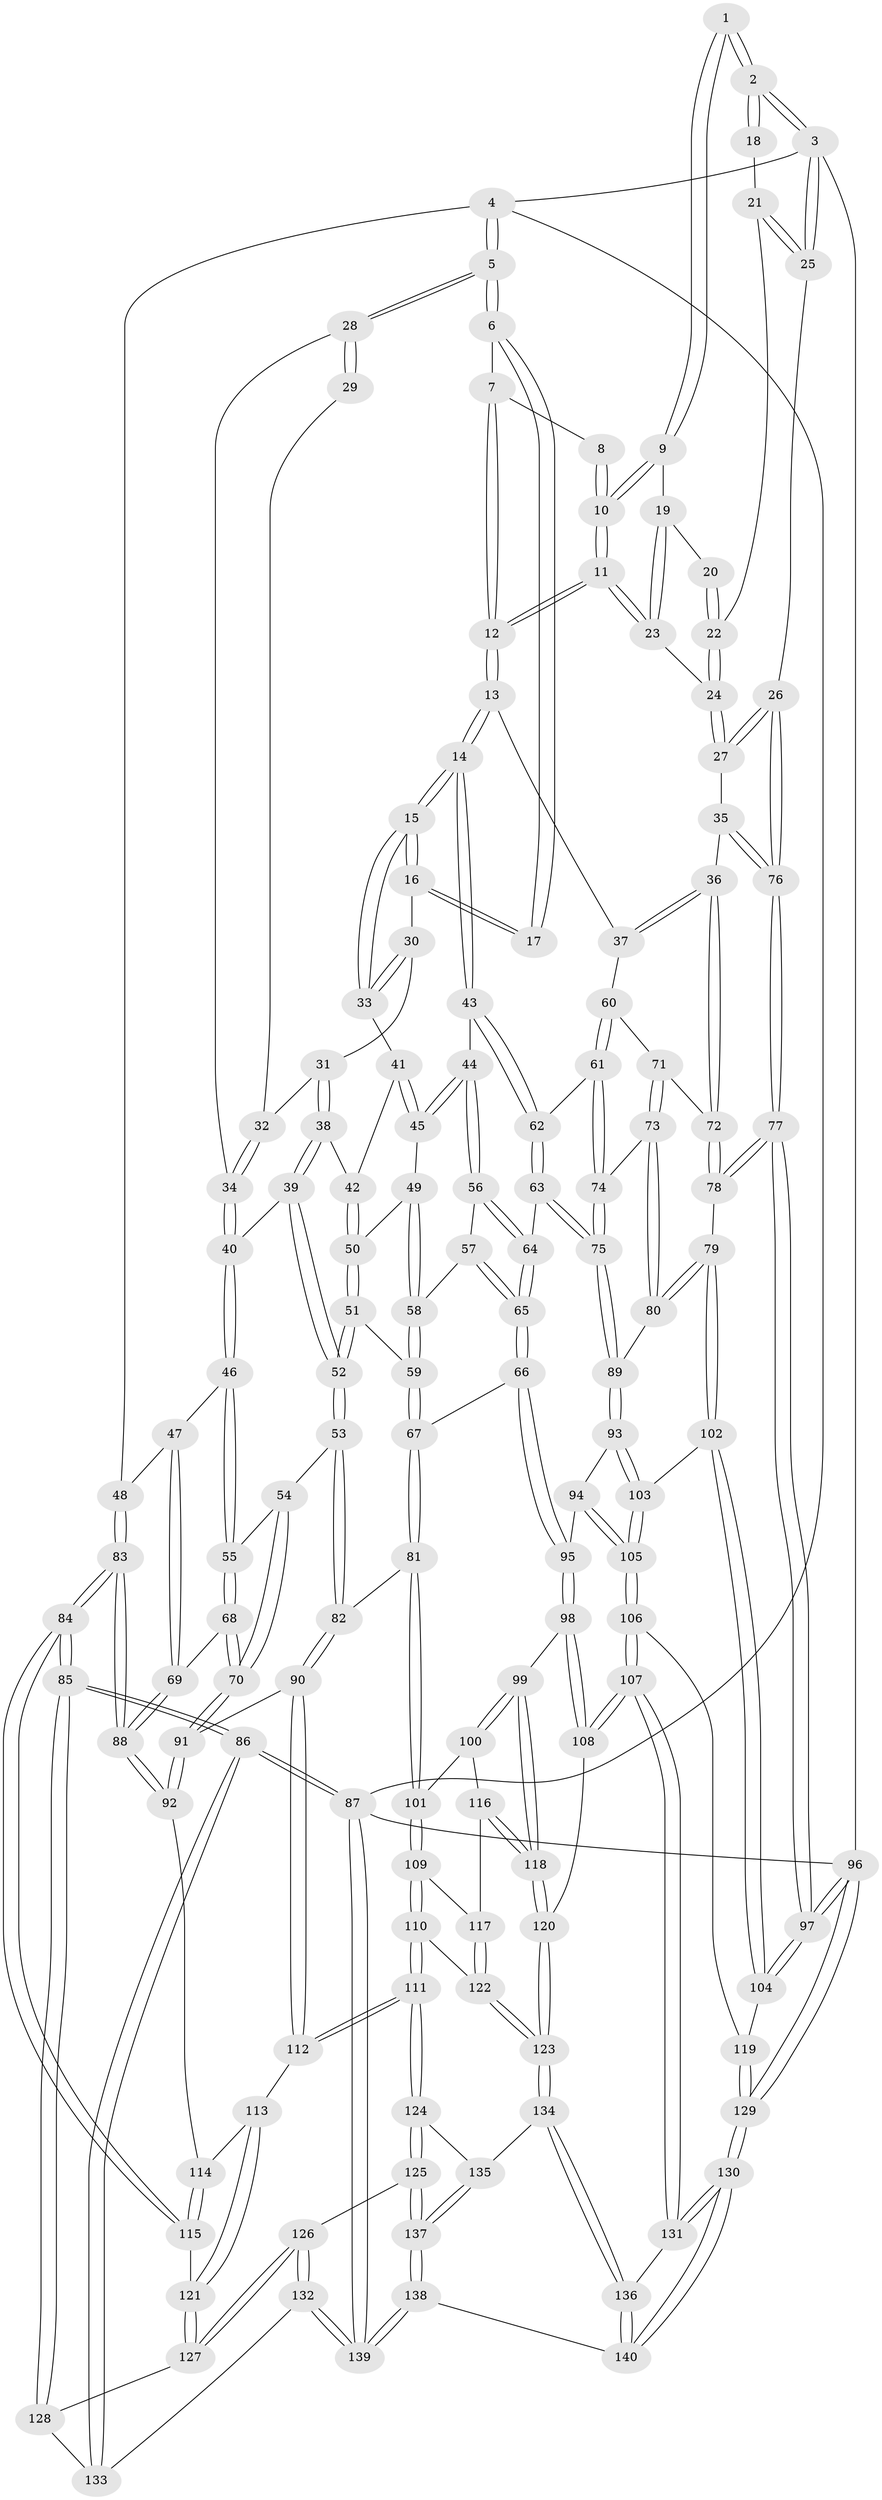 // coarse degree distribution, {4: 0.4819277108433735, 7: 0.012048192771084338, 5: 0.24096385542168675, 3: 0.1566265060240964, 6: 0.10843373493975904}
// Generated by graph-tools (version 1.1) at 2025/42/03/06/25 10:42:28]
// undirected, 140 vertices, 347 edges
graph export_dot {
graph [start="1"]
  node [color=gray90,style=filled];
  1 [pos="+0.9062420053727144+0"];
  2 [pos="+1+0"];
  3 [pos="+1+0"];
  4 [pos="+0+0"];
  5 [pos="+0+0"];
  6 [pos="+0.49319398480258064+0"];
  7 [pos="+0.5731462073215937+0"];
  8 [pos="+0.8558006152360631+0"];
  9 [pos="+0.8598080539815947+0.06507593818951456"];
  10 [pos="+0.7195937341263267+0.2082434815044389"];
  11 [pos="+0.6991764279653313+0.2379705345595269"];
  12 [pos="+0.6903083486221467+0.24451668160020895"];
  13 [pos="+0.685909078318834+0.2531743423868684"];
  14 [pos="+0.683077971508331+0.25477585618942644"];
  15 [pos="+0.6506316897401315+0.2383814514573362"];
  16 [pos="+0.45020029586411403+0.11341536772695357"];
  17 [pos="+0.4467060361199342+0.09631008529848767"];
  18 [pos="+0.9705270983282535+0.05965920014104256"];
  19 [pos="+0.9063059234941147+0.09213257759763702"];
  20 [pos="+0.9346693611921103+0.09265161797779926"];
  21 [pos="+0.9881172302016068+0.14544788635026573"];
  22 [pos="+0.9679093566739564+0.14702396970359477"];
  23 [pos="+0.9055158886151459+0.196955485358634"];
  24 [pos="+0.9077853280573046+0.1971835960572851"];
  25 [pos="+1+0.18062620044643535"];
  26 [pos="+1+0.32834317859101847"];
  27 [pos="+0.9254252601549132+0.21214700837947478"];
  28 [pos="+0+0"];
  29 [pos="+0.3698277067800589+0.08413102823828522"];
  30 [pos="+0.41388165098117985+0.1542665826358566"];
  31 [pos="+0.2768813015198071+0.17315241029678335"];
  32 [pos="+0.27218371259646007+0.16769479885987576"];
  33 [pos="+0.41152459950703074+0.22485126120306628"];
  34 [pos="+0.06137261683615513+0"];
  35 [pos="+0.951229860852242+0.4078880924903536"];
  36 [pos="+0.9133178591339784+0.41002489144942594"];
  37 [pos="+0.7184107264746796+0.27780273764786767"];
  38 [pos="+0.2998269470063842+0.2809630363766917"];
  39 [pos="+0.2464950319683494+0.31762012117718186"];
  40 [pos="+0.22981498331028555+0.32228558767792725"];
  41 [pos="+0.40436542253395485+0.24203319608771948"];
  42 [pos="+0.30803820893944595+0.28382191485064506"];
  43 [pos="+0.6766900362397822+0.26349926107335947"];
  44 [pos="+0.645250099795423+0.28945979764716245"];
  45 [pos="+0.475606000280394+0.31838415987983465"];
  46 [pos="+0.13564597984706367+0.37290336910432664"];
  47 [pos="+0.10263120624624254+0.3599889882865654"];
  48 [pos="+0+0.11667633472957188"];
  49 [pos="+0.4031984468541348+0.3751952640122255"];
  50 [pos="+0.3896858572558948+0.3772779136551746"];
  51 [pos="+0.36375770394429846+0.42106765116584016"];
  52 [pos="+0.31964955688162267+0.4773539212848572"];
  53 [pos="+0.31384722089259764+0.49191485937173407"];
  54 [pos="+0.2325184850554226+0.457579016408644"];
  55 [pos="+0.14871936274790792+0.3994127035918055"];
  56 [pos="+0.6145785919709463+0.34845227777886884"];
  57 [pos="+0.6087047787362516+0.35688720073214153"];
  58 [pos="+0.4773849769835134+0.44408945635290714"];
  59 [pos="+0.47383555026895824+0.4937280108060704"];
  60 [pos="+0.7782578191117696+0.49170815654176403"];
  61 [pos="+0.7631515167864366+0.502500322445346"];
  62 [pos="+0.6980266139227234+0.4118853858749623"];
  63 [pos="+0.6871811119186444+0.5495556241626747"];
  64 [pos="+0.6436143427065846+0.5388101939803495"];
  65 [pos="+0.5483168970876799+0.5467860259173224"];
  66 [pos="+0.5255834910674859+0.5640587046207277"];
  67 [pos="+0.47930424813388933+0.5629334063885391"];
  68 [pos="+0.13228814284334584+0.5412983435869181"];
  69 [pos="+0.036394925542274185+0.5440459841615707"];
  70 [pos="+0.15659865518923868+0.5650838241899837"];
  71 [pos="+0.841686354937377+0.47432410453857"];
  72 [pos="+0.9033861038126331+0.42647647799398436"];
  73 [pos="+0.8033688771847604+0.5537810800496155"];
  74 [pos="+0.7569428180315536+0.5176176940560103"];
  75 [pos="+0.689590880845145+0.5519977469070089"];
  76 [pos="+1+0.42726349415456405"];
  77 [pos="+1+0.6057953879526836"];
  78 [pos="+0.876392090927107+0.5861650514991374"];
  79 [pos="+0.8489397682287974+0.6124426055918493"];
  80 [pos="+0.8117773955439109+0.5867404136267209"];
  81 [pos="+0.36862094948215557+0.6193372028700411"];
  82 [pos="+0.33848473763364484+0.6085656872557532"];
  83 [pos="+0+0.6181804603117667"];
  84 [pos="+0+0.8966133892689964"];
  85 [pos="+0+0.9005713652168841"];
  86 [pos="+0+1"];
  87 [pos="+0+1"];
  88 [pos="+0+0.6192081569925298"];
  89 [pos="+0.7027403861029335+0.6007118522556197"];
  90 [pos="+0.24587389348144417+0.6452750178421021"];
  91 [pos="+0.17397187792796553+0.588763869948712"];
  92 [pos="+0+0.6650534339460478"];
  93 [pos="+0.6964501423823625+0.6260681453260817"];
  94 [pos="+0.6300564959945899+0.6703944767035127"];
  95 [pos="+0.6047234279166662+0.6745184269628308"];
  96 [pos="+1+1"];
  97 [pos="+1+0.6349265883268022"];
  98 [pos="+0.5606852698071014+0.7498575017764997"];
  99 [pos="+0.5346027349347091+0.7452681292973166"];
  100 [pos="+0.44174181807684243+0.7048107417882016"];
  101 [pos="+0.3799161925407317+0.6432548781562558"];
  102 [pos="+0.85027029131987+0.6903108073618625"];
  103 [pos="+0.7921401261498753+0.7204425617657036"];
  104 [pos="+0.9426066757533232+0.7292701652435737"];
  105 [pos="+0.7455474075549459+0.8065418440135459"];
  106 [pos="+0.7419284955126308+0.8240095276681889"];
  107 [pos="+0.6987669372564398+0.9005205712104865"];
  108 [pos="+0.5967973727471662+0.8343414625487698"];
  109 [pos="+0.3580339696732678+0.7767683330636302"];
  110 [pos="+0.26726516049246446+0.8615884868827882"];
  111 [pos="+0.2529798449692278+0.8681959123866788"];
  112 [pos="+0.19392109461751939+0.7285731440598572"];
  113 [pos="+0.16334753851600858+0.7336996079018347"];
  114 [pos="+0.001480294031878625+0.6710643710941305"];
  115 [pos="+0.06927845602778764+0.829976798911689"];
  116 [pos="+0.43771527220542555+0.7777630964413395"];
  117 [pos="+0.3969254310433147+0.8162355574833272"];
  118 [pos="+0.4621319067830475+0.8196698375564809"];
  119 [pos="+0.9199199066536533+0.8246005255167724"];
  120 [pos="+0.4587252608891367+0.889195966290818"];
  121 [pos="+0.07403238148218001+0.8304374923534682"];
  122 [pos="+0.40613489475464765+0.8552645712172493"];
  123 [pos="+0.45437974953738214+0.8933942043964448"];
  124 [pos="+0.2528353397667993+0.8688495717004187"];
  125 [pos="+0.25079522982182617+0.8740126051644352"];
  126 [pos="+0.1284403546824823+0.9111908349392402"];
  127 [pos="+0.1082186542076723+0.8909290571737064"];
  128 [pos="+0.014051458783063877+0.9192575832267855"];
  129 [pos="+1+1"];
  130 [pos="+0.7894681639412492+1"];
  131 [pos="+0.7101358118240506+0.9613919594824879"];
  132 [pos="+0.11711320130174473+0.945260596767979"];
  133 [pos="+0.07307056379046786+0.9471227787973424"];
  134 [pos="+0.45206092804913156+0.9062169908822139"];
  135 [pos="+0.416301520818561+0.9262086916533442"];
  136 [pos="+0.4644545752310769+0.9276051574736341"];
  137 [pos="+0.29224859759200167+1"];
  138 [pos="+0.2713692911571413+1"];
  139 [pos="+0.1449163442891615+1"];
  140 [pos="+0.5528039027711705+1"];
  1 -- 2;
  1 -- 2;
  1 -- 9;
  1 -- 9;
  2 -- 3;
  2 -- 3;
  2 -- 18;
  2 -- 18;
  3 -- 4;
  3 -- 25;
  3 -- 25;
  3 -- 96;
  4 -- 5;
  4 -- 5;
  4 -- 48;
  4 -- 87;
  5 -- 6;
  5 -- 6;
  5 -- 28;
  5 -- 28;
  6 -- 7;
  6 -- 17;
  6 -- 17;
  7 -- 8;
  7 -- 12;
  7 -- 12;
  8 -- 10;
  8 -- 10;
  9 -- 10;
  9 -- 10;
  9 -- 19;
  10 -- 11;
  10 -- 11;
  11 -- 12;
  11 -- 12;
  11 -- 23;
  11 -- 23;
  12 -- 13;
  12 -- 13;
  13 -- 14;
  13 -- 14;
  13 -- 37;
  14 -- 15;
  14 -- 15;
  14 -- 43;
  14 -- 43;
  15 -- 16;
  15 -- 16;
  15 -- 33;
  15 -- 33;
  16 -- 17;
  16 -- 17;
  16 -- 30;
  18 -- 21;
  19 -- 20;
  19 -- 23;
  19 -- 23;
  20 -- 22;
  20 -- 22;
  21 -- 22;
  21 -- 25;
  21 -- 25;
  22 -- 24;
  22 -- 24;
  23 -- 24;
  24 -- 27;
  24 -- 27;
  25 -- 26;
  26 -- 27;
  26 -- 27;
  26 -- 76;
  26 -- 76;
  27 -- 35;
  28 -- 29;
  28 -- 29;
  28 -- 34;
  29 -- 32;
  30 -- 31;
  30 -- 33;
  30 -- 33;
  31 -- 32;
  31 -- 38;
  31 -- 38;
  32 -- 34;
  32 -- 34;
  33 -- 41;
  34 -- 40;
  34 -- 40;
  35 -- 36;
  35 -- 76;
  35 -- 76;
  36 -- 37;
  36 -- 37;
  36 -- 72;
  36 -- 72;
  37 -- 60;
  38 -- 39;
  38 -- 39;
  38 -- 42;
  39 -- 40;
  39 -- 52;
  39 -- 52;
  40 -- 46;
  40 -- 46;
  41 -- 42;
  41 -- 45;
  41 -- 45;
  42 -- 50;
  42 -- 50;
  43 -- 44;
  43 -- 62;
  43 -- 62;
  44 -- 45;
  44 -- 45;
  44 -- 56;
  44 -- 56;
  45 -- 49;
  46 -- 47;
  46 -- 55;
  46 -- 55;
  47 -- 48;
  47 -- 69;
  47 -- 69;
  48 -- 83;
  48 -- 83;
  49 -- 50;
  49 -- 58;
  49 -- 58;
  50 -- 51;
  50 -- 51;
  51 -- 52;
  51 -- 52;
  51 -- 59;
  52 -- 53;
  52 -- 53;
  53 -- 54;
  53 -- 82;
  53 -- 82;
  54 -- 55;
  54 -- 70;
  54 -- 70;
  55 -- 68;
  55 -- 68;
  56 -- 57;
  56 -- 64;
  56 -- 64;
  57 -- 58;
  57 -- 65;
  57 -- 65;
  58 -- 59;
  58 -- 59;
  59 -- 67;
  59 -- 67;
  60 -- 61;
  60 -- 61;
  60 -- 71;
  61 -- 62;
  61 -- 74;
  61 -- 74;
  62 -- 63;
  62 -- 63;
  63 -- 64;
  63 -- 75;
  63 -- 75;
  64 -- 65;
  64 -- 65;
  65 -- 66;
  65 -- 66;
  66 -- 67;
  66 -- 95;
  66 -- 95;
  67 -- 81;
  67 -- 81;
  68 -- 69;
  68 -- 70;
  68 -- 70;
  69 -- 88;
  69 -- 88;
  70 -- 91;
  70 -- 91;
  71 -- 72;
  71 -- 73;
  71 -- 73;
  72 -- 78;
  72 -- 78;
  73 -- 74;
  73 -- 80;
  73 -- 80;
  74 -- 75;
  74 -- 75;
  75 -- 89;
  75 -- 89;
  76 -- 77;
  76 -- 77;
  77 -- 78;
  77 -- 78;
  77 -- 97;
  77 -- 97;
  78 -- 79;
  79 -- 80;
  79 -- 80;
  79 -- 102;
  79 -- 102;
  80 -- 89;
  81 -- 82;
  81 -- 101;
  81 -- 101;
  82 -- 90;
  82 -- 90;
  83 -- 84;
  83 -- 84;
  83 -- 88;
  83 -- 88;
  84 -- 85;
  84 -- 85;
  84 -- 115;
  84 -- 115;
  85 -- 86;
  85 -- 86;
  85 -- 128;
  85 -- 128;
  86 -- 87;
  86 -- 87;
  86 -- 133;
  86 -- 133;
  87 -- 139;
  87 -- 139;
  87 -- 96;
  88 -- 92;
  88 -- 92;
  89 -- 93;
  89 -- 93;
  90 -- 91;
  90 -- 112;
  90 -- 112;
  91 -- 92;
  91 -- 92;
  92 -- 114;
  93 -- 94;
  93 -- 103;
  93 -- 103;
  94 -- 95;
  94 -- 105;
  94 -- 105;
  95 -- 98;
  95 -- 98;
  96 -- 97;
  96 -- 97;
  96 -- 129;
  96 -- 129;
  97 -- 104;
  97 -- 104;
  98 -- 99;
  98 -- 108;
  98 -- 108;
  99 -- 100;
  99 -- 100;
  99 -- 118;
  99 -- 118;
  100 -- 101;
  100 -- 116;
  101 -- 109;
  101 -- 109;
  102 -- 103;
  102 -- 104;
  102 -- 104;
  103 -- 105;
  103 -- 105;
  104 -- 119;
  105 -- 106;
  105 -- 106;
  106 -- 107;
  106 -- 107;
  106 -- 119;
  107 -- 108;
  107 -- 108;
  107 -- 131;
  107 -- 131;
  108 -- 120;
  109 -- 110;
  109 -- 110;
  109 -- 117;
  110 -- 111;
  110 -- 111;
  110 -- 122;
  111 -- 112;
  111 -- 112;
  111 -- 124;
  111 -- 124;
  112 -- 113;
  113 -- 114;
  113 -- 121;
  113 -- 121;
  114 -- 115;
  114 -- 115;
  115 -- 121;
  116 -- 117;
  116 -- 118;
  116 -- 118;
  117 -- 122;
  117 -- 122;
  118 -- 120;
  118 -- 120;
  119 -- 129;
  119 -- 129;
  120 -- 123;
  120 -- 123;
  121 -- 127;
  121 -- 127;
  122 -- 123;
  122 -- 123;
  123 -- 134;
  123 -- 134;
  124 -- 125;
  124 -- 125;
  124 -- 135;
  125 -- 126;
  125 -- 137;
  125 -- 137;
  126 -- 127;
  126 -- 127;
  126 -- 132;
  126 -- 132;
  127 -- 128;
  128 -- 133;
  129 -- 130;
  129 -- 130;
  130 -- 131;
  130 -- 131;
  130 -- 140;
  130 -- 140;
  131 -- 136;
  132 -- 133;
  132 -- 139;
  132 -- 139;
  134 -- 135;
  134 -- 136;
  134 -- 136;
  135 -- 137;
  135 -- 137;
  136 -- 140;
  136 -- 140;
  137 -- 138;
  137 -- 138;
  138 -- 139;
  138 -- 139;
  138 -- 140;
}
